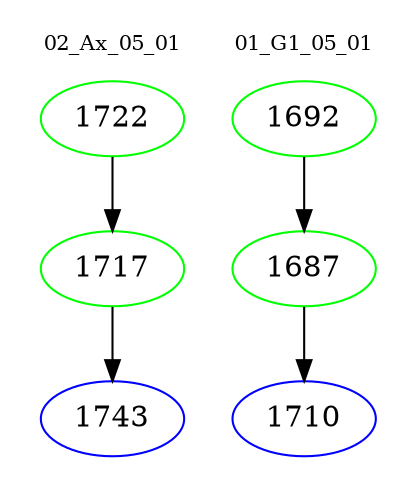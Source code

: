 digraph{
subgraph cluster_0 {
color = white
label = "02_Ax_05_01";
fontsize=10;
T0_1722 [label="1722", color="green"]
T0_1722 -> T0_1717 [color="black"]
T0_1717 [label="1717", color="green"]
T0_1717 -> T0_1743 [color="black"]
T0_1743 [label="1743", color="blue"]
}
subgraph cluster_1 {
color = white
label = "01_G1_05_01";
fontsize=10;
T1_1692 [label="1692", color="green"]
T1_1692 -> T1_1687 [color="black"]
T1_1687 [label="1687", color="green"]
T1_1687 -> T1_1710 [color="black"]
T1_1710 [label="1710", color="blue"]
}
}
